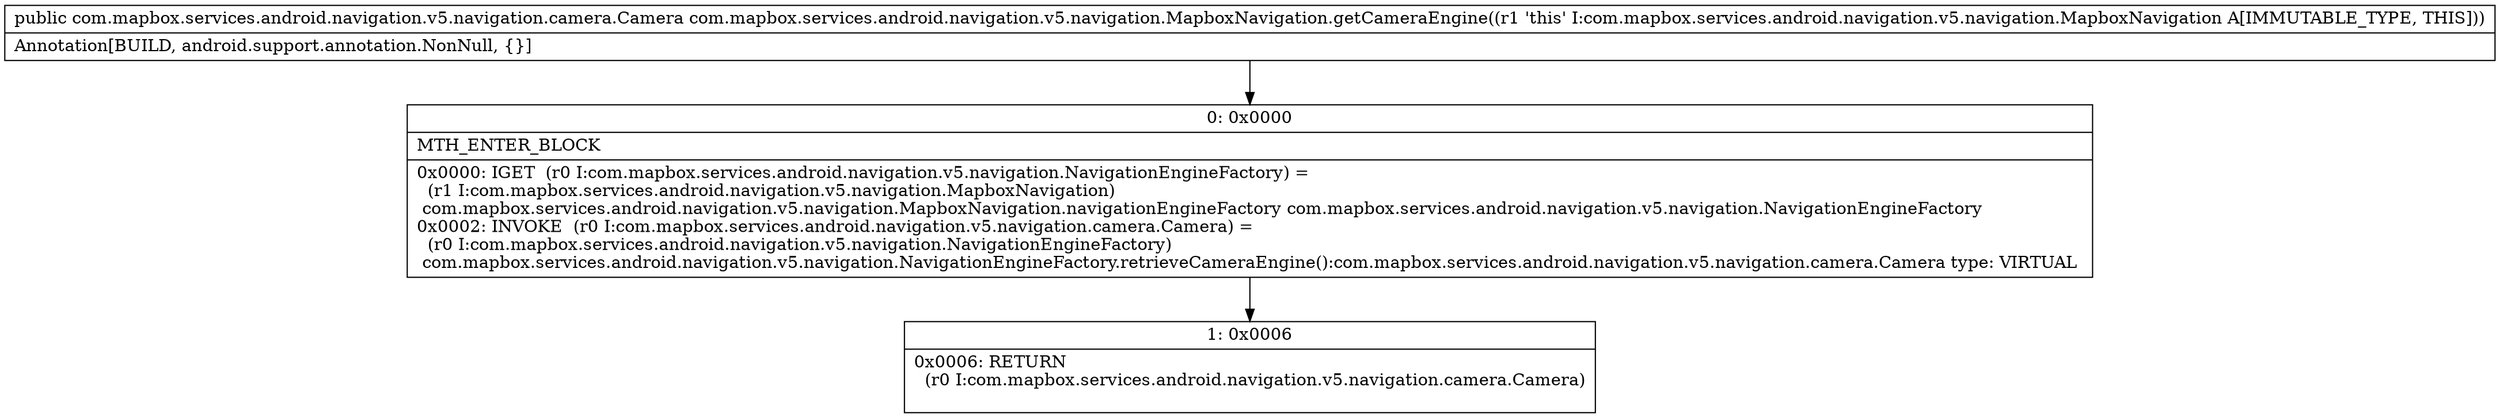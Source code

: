 digraph "CFG forcom.mapbox.services.android.navigation.v5.navigation.MapboxNavigation.getCameraEngine()Lcom\/mapbox\/services\/android\/navigation\/v5\/navigation\/camera\/Camera;" {
Node_0 [shape=record,label="{0\:\ 0x0000|MTH_ENTER_BLOCK\l|0x0000: IGET  (r0 I:com.mapbox.services.android.navigation.v5.navigation.NavigationEngineFactory) = \l  (r1 I:com.mapbox.services.android.navigation.v5.navigation.MapboxNavigation)\l com.mapbox.services.android.navigation.v5.navigation.MapboxNavigation.navigationEngineFactory com.mapbox.services.android.navigation.v5.navigation.NavigationEngineFactory \l0x0002: INVOKE  (r0 I:com.mapbox.services.android.navigation.v5.navigation.camera.Camera) = \l  (r0 I:com.mapbox.services.android.navigation.v5.navigation.NavigationEngineFactory)\l com.mapbox.services.android.navigation.v5.navigation.NavigationEngineFactory.retrieveCameraEngine():com.mapbox.services.android.navigation.v5.navigation.camera.Camera type: VIRTUAL \l}"];
Node_1 [shape=record,label="{1\:\ 0x0006|0x0006: RETURN  \l  (r0 I:com.mapbox.services.android.navigation.v5.navigation.camera.Camera)\l \l}"];
MethodNode[shape=record,label="{public com.mapbox.services.android.navigation.v5.navigation.camera.Camera com.mapbox.services.android.navigation.v5.navigation.MapboxNavigation.getCameraEngine((r1 'this' I:com.mapbox.services.android.navigation.v5.navigation.MapboxNavigation A[IMMUTABLE_TYPE, THIS]))  | Annotation[BUILD, android.support.annotation.NonNull, \{\}]\l}"];
MethodNode -> Node_0;
Node_0 -> Node_1;
}

